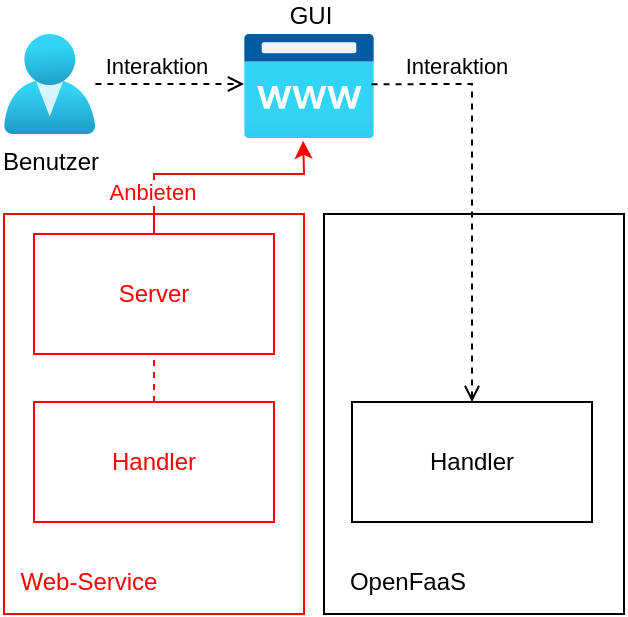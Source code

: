 <mxfile version="16.5.1" type="device"><diagram id="PbypmqL6faJBwPtph8iI" name="Seite-1"><mxGraphModel dx="981" dy="597" grid="1" gridSize="10" guides="1" tooltips="1" connect="1" arrows="1" fold="1" page="1" pageScale="1" pageWidth="827" pageHeight="1169" math="0" shadow="0"><root><mxCell id="0"/><mxCell id="1" parent="0"/><mxCell id="lAr65FAP6mh5BTawciur-10" value="" style="rounded=0;whiteSpace=wrap;html=1;fillColor=none;" parent="1" vertex="1"><mxGeometry x="170" y="110" width="150" height="200" as="geometry"/></mxCell><mxCell id="lAr65FAP6mh5BTawciur-2" value="Handler" style="rounded=0;whiteSpace=wrap;html=1;fillColor=none;strokeColor=#000000;" parent="1" vertex="1"><mxGeometry x="184" y="204" width="120" height="60" as="geometry"/></mxCell><mxCell id="lAr65FAP6mh5BTawciur-3" value="OpenFaaS" style="text;html=1;strokeColor=none;fillColor=none;align=center;verticalAlign=middle;whiteSpace=wrap;rounded=0;" parent="1" vertex="1"><mxGeometry x="174" y="279" width="76" height="30" as="geometry"/></mxCell><mxCell id="lAr65FAP6mh5BTawciur-5" value="" style="rounded=0;whiteSpace=wrap;html=1;fillColor=none;strokeColor=#FF0000;" parent="1" vertex="1"><mxGeometry x="10" y="110" width="150" height="200" as="geometry"/></mxCell><mxCell id="lAr65FAP6mh5BTawciur-6" value="Server" style="rounded=0;whiteSpace=wrap;html=1;fillColor=none;strokeColor=#FF0000;fontColor=#FF0000;" parent="1" vertex="1"><mxGeometry x="25" y="120" width="120" height="60" as="geometry"/></mxCell><mxCell id="lAr65FAP6mh5BTawciur-7" value="Handler" style="rounded=0;whiteSpace=wrap;html=1;fillColor=none;strokeColor=#FF0000;fontColor=#FF0000;" parent="1" vertex="1"><mxGeometry x="25" y="204" width="120" height="60" as="geometry"/></mxCell><mxCell id="lAr65FAP6mh5BTawciur-8" value="Web-Service" style="text;html=1;strokeColor=none;fillColor=none;align=center;verticalAlign=middle;whiteSpace=wrap;rounded=0;fontColor=#FF0000;" parent="1" vertex="1"><mxGeometry x="15" y="279" width="75" height="30" as="geometry"/></mxCell><mxCell id="lAr65FAP6mh5BTawciur-11" value="GUI" style="aspect=fixed;html=1;points=[];align=center;image;fontSize=12;image=img/lib/azure2/app_services/App_Service_Domains.svg;strokeColor=#000000;fillColor=none;labelPosition=center;verticalLabelPosition=top;verticalAlign=bottom;" parent="1" vertex="1"><mxGeometry x="130" y="20" width="65" height="52" as="geometry"/></mxCell><mxCell id="lAr65FAP6mh5BTawciur-12" value="" style="endArrow=classic;html=1;rounded=0;exitX=0.5;exitY=0;exitDx=0;exitDy=0;entryX=0.455;entryY=1.027;entryDx=0;entryDy=0;entryPerimeter=0;fontColor=#FF0000;strokeColor=#FF0000;" parent="1" source="lAr65FAP6mh5BTawciur-6" target="lAr65FAP6mh5BTawciur-11" edge="1"><mxGeometry width="50" height="50" relative="1" as="geometry"><mxPoint x="60" y="80" as="sourcePoint"/><mxPoint x="163" y="90" as="targetPoint"/><Array as="points"><mxPoint x="85" y="90"/><mxPoint x="160" y="90"/></Array></mxGeometry></mxCell><mxCell id="lAr65FAP6mh5BTawciur-13" value="Anbieten" style="edgeLabel;html=1;align=center;verticalAlign=middle;resizable=0;points=[];fontColor=#FF0000;" parent="lAr65FAP6mh5BTawciur-12" vertex="1" connectable="0"><mxGeometry x="-0.403" y="-1" relative="1" as="geometry"><mxPoint x="-8" y="8" as="offset"/></mxGeometry></mxCell><mxCell id="lAr65FAP6mh5BTawciur-14" value="Benutzer" style="aspect=fixed;html=1;points=[];align=center;image;fontSize=12;image=img/lib/azure2/identity/Users.svg;strokeColor=#000000;fillColor=none;" parent="1" vertex="1"><mxGeometry x="10" y="20" width="45.71" height="50" as="geometry"/></mxCell><mxCell id="f93zSnxvPsuUrKXo-qwz-2" value="" style="endArrow=open;dashed=1;html=1;rounded=0;endFill=0;" edge="1" parent="1" source="lAr65FAP6mh5BTawciur-14"><mxGeometry width="50" height="50" relative="1" as="geometry"><mxPoint x="410" y="100" as="sourcePoint"/><mxPoint x="130" y="45" as="targetPoint"/></mxGeometry></mxCell><mxCell id="f93zSnxvPsuUrKXo-qwz-3" value="" style="endArrow=none;dashed=1;html=1;rounded=0;exitX=0.5;exitY=0;exitDx=0;exitDy=0;entryX=0.5;entryY=1;entryDx=0;entryDy=0;fontColor=#FF0000;strokeColor=#FF0000;" edge="1" parent="1" source="lAr65FAP6mh5BTawciur-7" target="lAr65FAP6mh5BTawciur-6"><mxGeometry width="50" height="50" relative="1" as="geometry"><mxPoint x="360" y="130" as="sourcePoint"/><mxPoint x="410" y="80" as="targetPoint"/></mxGeometry></mxCell><mxCell id="f93zSnxvPsuUrKXo-qwz-4" value="" style="endArrow=none;dashed=1;html=1;rounded=0;entryX=0.98;entryY=0.483;entryDx=0;entryDy=0;entryPerimeter=0;startArrow=open;startFill=0;" edge="1" parent="1" source="lAr65FAP6mh5BTawciur-2" target="lAr65FAP6mh5BTawciur-11"><mxGeometry width="50" height="50" relative="1" as="geometry"><mxPoint x="240" y="180" as="sourcePoint"/><mxPoint x="240" y="50" as="targetPoint"/><Array as="points"><mxPoint x="244" y="45"/></Array></mxGeometry></mxCell><mxCell id="f93zSnxvPsuUrKXo-qwz-5" value="Interaktion" style="edgeLabel;html=1;align=center;verticalAlign=middle;resizable=0;points=[];" vertex="1" connectable="0" parent="1"><mxGeometry x="89.997" y="40.0" as="geometry"><mxPoint x="-4" y="-4" as="offset"/></mxGeometry></mxCell><mxCell id="f93zSnxvPsuUrKXo-qwz-6" value="Interaktion" style="edgeLabel;html=1;align=center;verticalAlign=middle;resizable=0;points=[];" vertex="1" connectable="0" parent="1"><mxGeometry x="239.997" y="40.0" as="geometry"><mxPoint x="-4" y="-4" as="offset"/></mxGeometry></mxCell></root></mxGraphModel></diagram></mxfile>